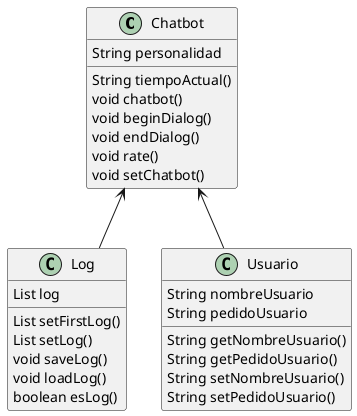 @startuml

class Chatbot{
String personalidad

String tiempoActual()
void chatbot()
void beginDialog()
void endDialog()
void rate()
void setChatbot()
}

class Log{
List log

List setFirstLog()
List setLog()
void saveLog()
void loadLog()
boolean esLog()
}

class Usuario{
String nombreUsuario
String pedidoUsuario
String getNombreUsuario()
String getPedidoUsuario()
String setNombreUsuario()
String setPedidoUsuario()
}

Chatbot <-- Log
Chatbot <-- Usuario





@enduml